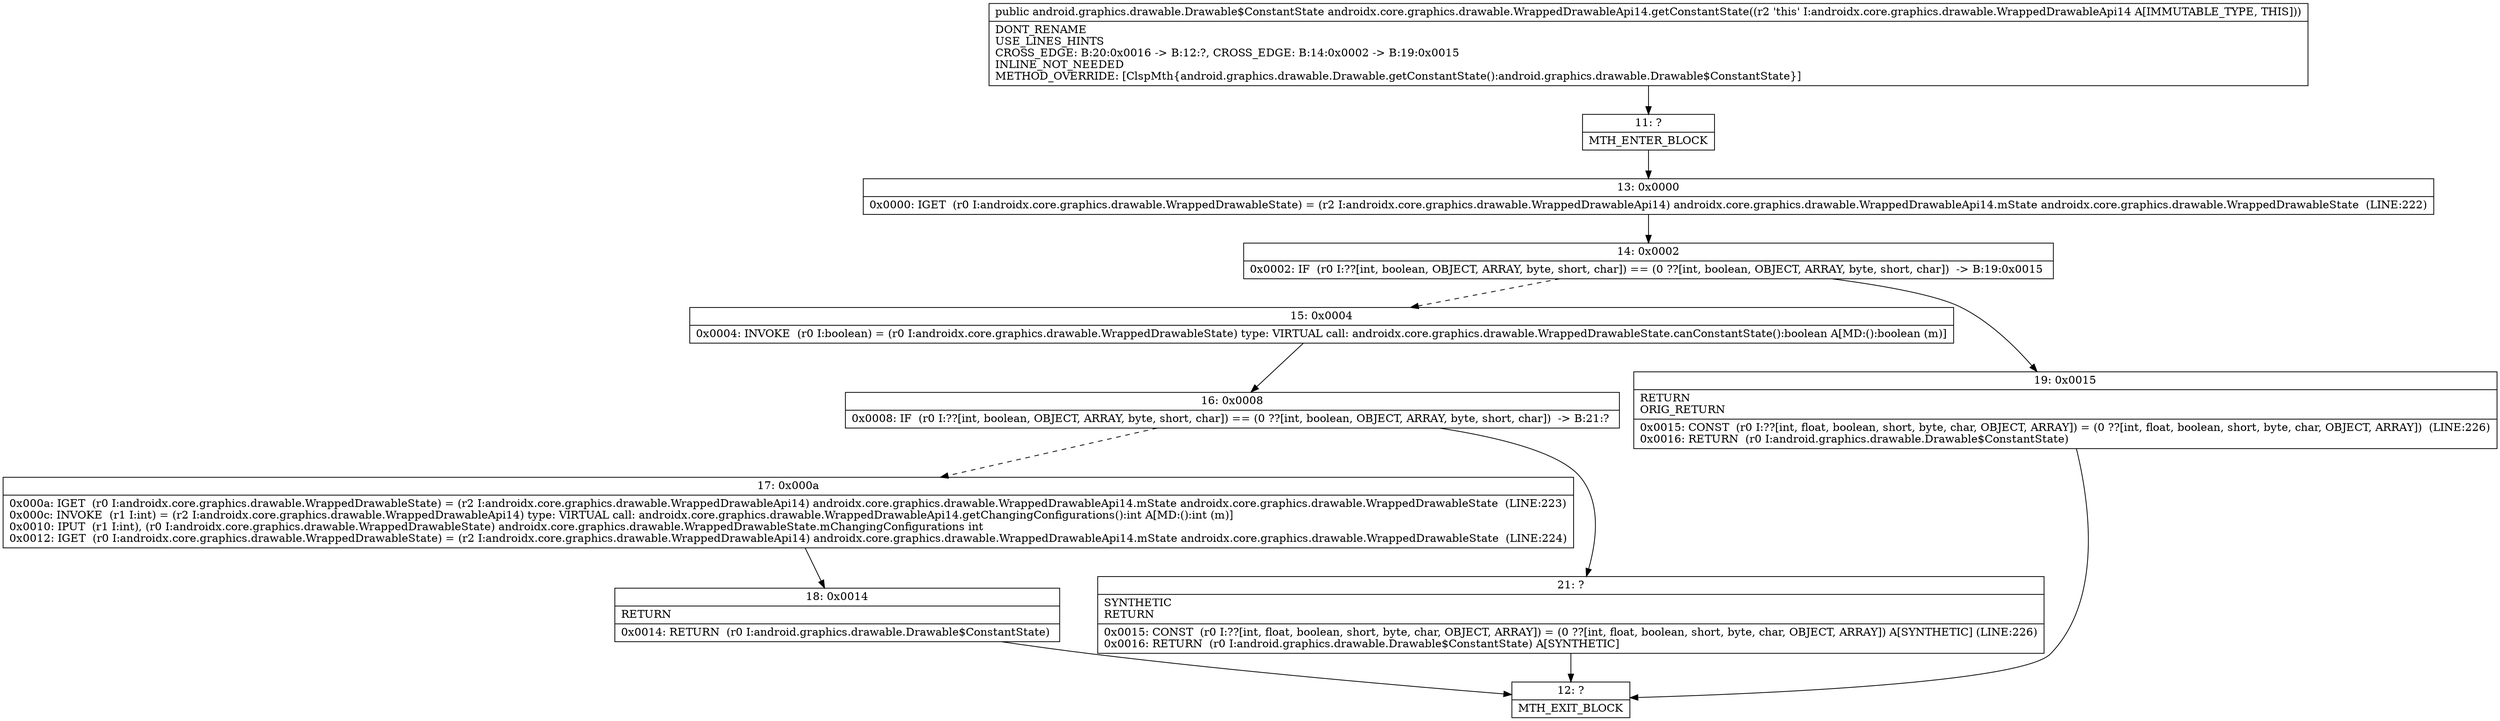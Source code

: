 digraph "CFG forandroidx.core.graphics.drawable.WrappedDrawableApi14.getConstantState()Landroid\/graphics\/drawable\/Drawable$ConstantState;" {
Node_11 [shape=record,label="{11\:\ ?|MTH_ENTER_BLOCK\l}"];
Node_13 [shape=record,label="{13\:\ 0x0000|0x0000: IGET  (r0 I:androidx.core.graphics.drawable.WrappedDrawableState) = (r2 I:androidx.core.graphics.drawable.WrappedDrawableApi14) androidx.core.graphics.drawable.WrappedDrawableApi14.mState androidx.core.graphics.drawable.WrappedDrawableState  (LINE:222)\l}"];
Node_14 [shape=record,label="{14\:\ 0x0002|0x0002: IF  (r0 I:??[int, boolean, OBJECT, ARRAY, byte, short, char]) == (0 ??[int, boolean, OBJECT, ARRAY, byte, short, char])  \-\> B:19:0x0015 \l}"];
Node_15 [shape=record,label="{15\:\ 0x0004|0x0004: INVOKE  (r0 I:boolean) = (r0 I:androidx.core.graphics.drawable.WrappedDrawableState) type: VIRTUAL call: androidx.core.graphics.drawable.WrappedDrawableState.canConstantState():boolean A[MD:():boolean (m)]\l}"];
Node_16 [shape=record,label="{16\:\ 0x0008|0x0008: IF  (r0 I:??[int, boolean, OBJECT, ARRAY, byte, short, char]) == (0 ??[int, boolean, OBJECT, ARRAY, byte, short, char])  \-\> B:21:? \l}"];
Node_17 [shape=record,label="{17\:\ 0x000a|0x000a: IGET  (r0 I:androidx.core.graphics.drawable.WrappedDrawableState) = (r2 I:androidx.core.graphics.drawable.WrappedDrawableApi14) androidx.core.graphics.drawable.WrappedDrawableApi14.mState androidx.core.graphics.drawable.WrappedDrawableState  (LINE:223)\l0x000c: INVOKE  (r1 I:int) = (r2 I:androidx.core.graphics.drawable.WrappedDrawableApi14) type: VIRTUAL call: androidx.core.graphics.drawable.WrappedDrawableApi14.getChangingConfigurations():int A[MD:():int (m)]\l0x0010: IPUT  (r1 I:int), (r0 I:androidx.core.graphics.drawable.WrappedDrawableState) androidx.core.graphics.drawable.WrappedDrawableState.mChangingConfigurations int \l0x0012: IGET  (r0 I:androidx.core.graphics.drawable.WrappedDrawableState) = (r2 I:androidx.core.graphics.drawable.WrappedDrawableApi14) androidx.core.graphics.drawable.WrappedDrawableApi14.mState androidx.core.graphics.drawable.WrappedDrawableState  (LINE:224)\l}"];
Node_18 [shape=record,label="{18\:\ 0x0014|RETURN\l|0x0014: RETURN  (r0 I:android.graphics.drawable.Drawable$ConstantState) \l}"];
Node_12 [shape=record,label="{12\:\ ?|MTH_EXIT_BLOCK\l}"];
Node_21 [shape=record,label="{21\:\ ?|SYNTHETIC\lRETURN\l|0x0015: CONST  (r0 I:??[int, float, boolean, short, byte, char, OBJECT, ARRAY]) = (0 ??[int, float, boolean, short, byte, char, OBJECT, ARRAY]) A[SYNTHETIC] (LINE:226)\l0x0016: RETURN  (r0 I:android.graphics.drawable.Drawable$ConstantState) A[SYNTHETIC]\l}"];
Node_19 [shape=record,label="{19\:\ 0x0015|RETURN\lORIG_RETURN\l|0x0015: CONST  (r0 I:??[int, float, boolean, short, byte, char, OBJECT, ARRAY]) = (0 ??[int, float, boolean, short, byte, char, OBJECT, ARRAY])  (LINE:226)\l0x0016: RETURN  (r0 I:android.graphics.drawable.Drawable$ConstantState) \l}"];
MethodNode[shape=record,label="{public android.graphics.drawable.Drawable$ConstantState androidx.core.graphics.drawable.WrappedDrawableApi14.getConstantState((r2 'this' I:androidx.core.graphics.drawable.WrappedDrawableApi14 A[IMMUTABLE_TYPE, THIS]))  | DONT_RENAME\lUSE_LINES_HINTS\lCROSS_EDGE: B:20:0x0016 \-\> B:12:?, CROSS_EDGE: B:14:0x0002 \-\> B:19:0x0015\lINLINE_NOT_NEEDED\lMETHOD_OVERRIDE: [ClspMth\{android.graphics.drawable.Drawable.getConstantState():android.graphics.drawable.Drawable$ConstantState\}]\l}"];
MethodNode -> Node_11;Node_11 -> Node_13;
Node_13 -> Node_14;
Node_14 -> Node_15[style=dashed];
Node_14 -> Node_19;
Node_15 -> Node_16;
Node_16 -> Node_17[style=dashed];
Node_16 -> Node_21;
Node_17 -> Node_18;
Node_18 -> Node_12;
Node_21 -> Node_12;
Node_19 -> Node_12;
}

